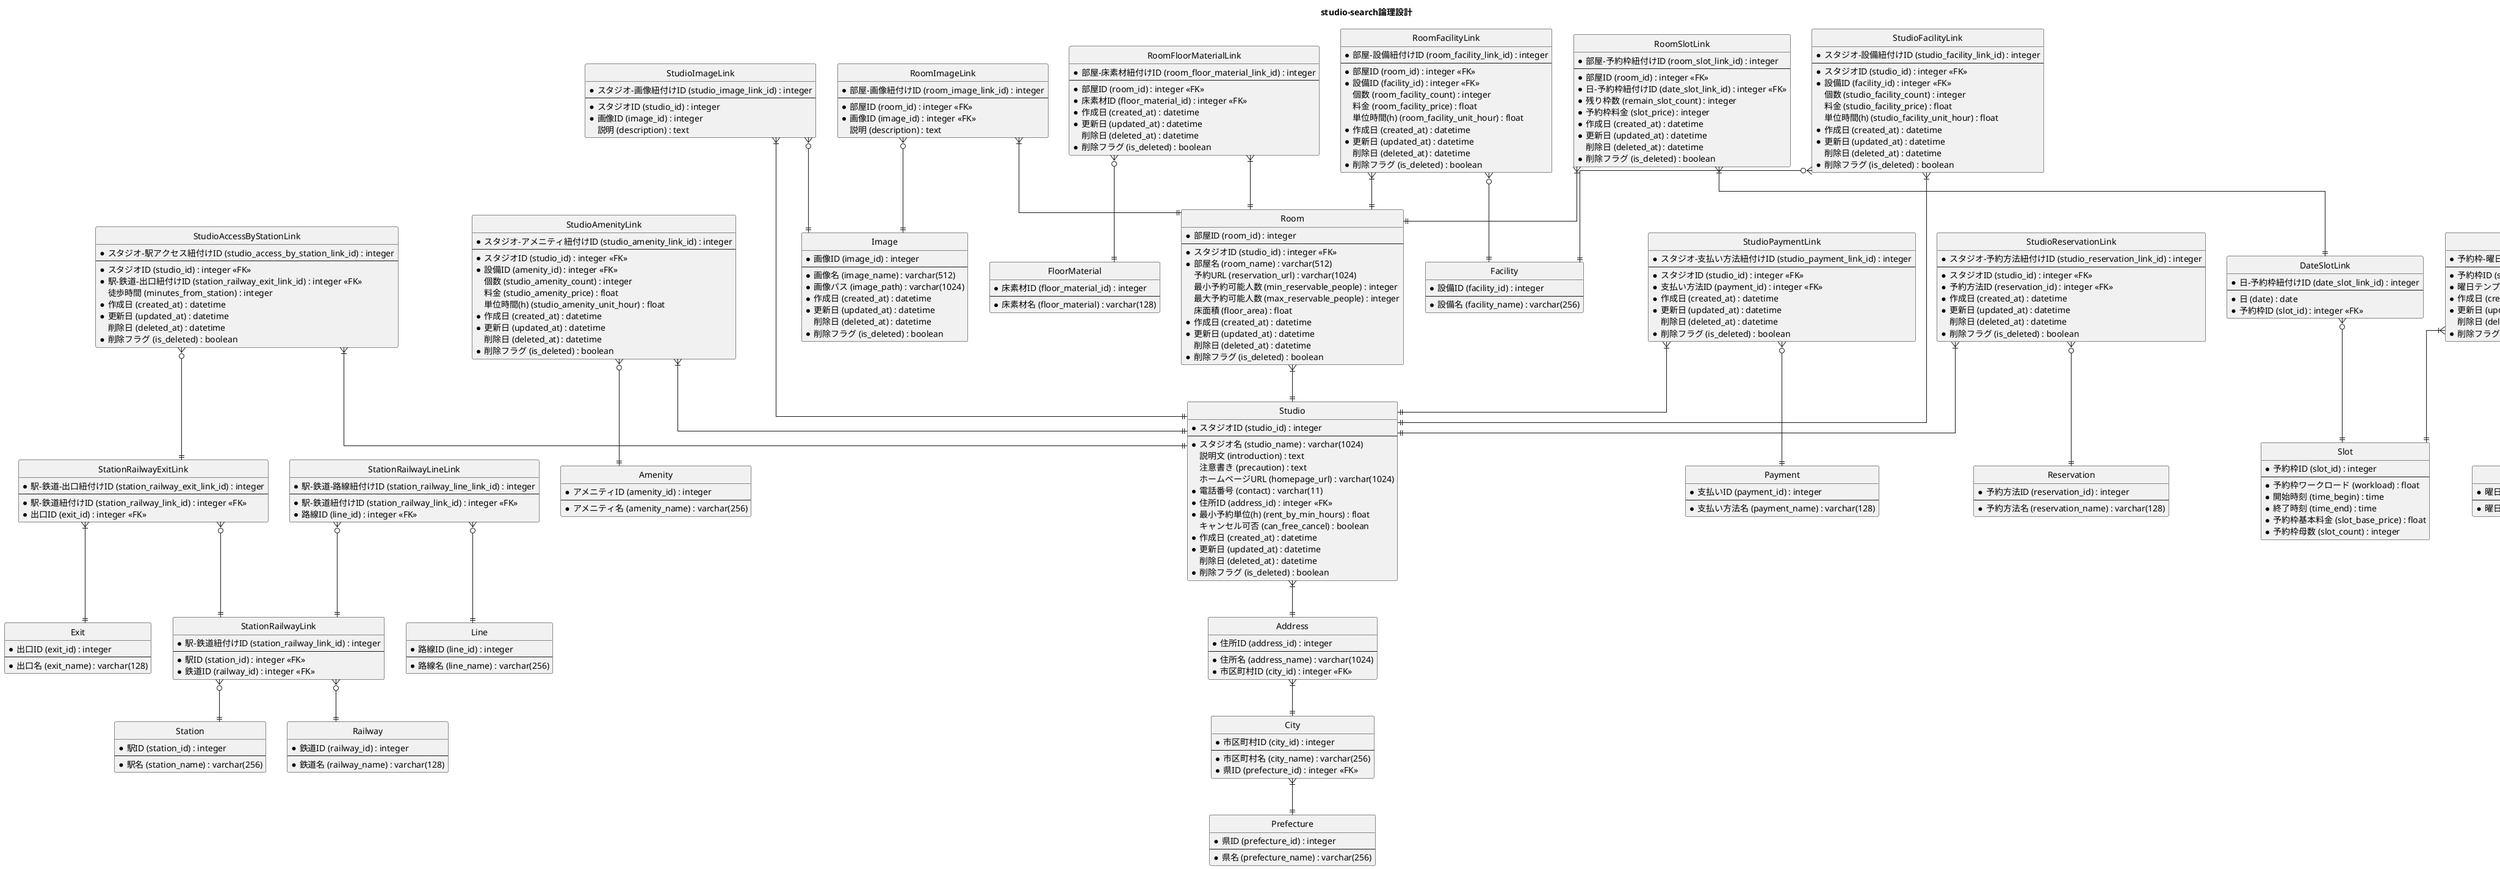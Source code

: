@startuml

' hide the spot
hide circle

' avoid problems with angled crows feet
skinparam linetype ortho

title studio-search論理設計

entity "Studio" as studio {
    * スタジオID (studio_id) : integer
    --
    * スタジオ名 (studio_name) : varchar(1024)
    説明文 (introduction) : text
    注意書き (precaution) : text
    ホームページURL (homepage_url) : varchar(1024)
    * 電話番号 (contact) : varchar(11)
    * 住所ID (address_id) : integer <<FK>>
    * 最小予約単位(h) (rent_by_min_hours) : float
    キャンセル可否 (can_free_cancel) : boolean
    * 作成日 (created_at) : datetime
    * 更新日 (updated_at) : datetime
    削除日 (deleted_at) : datetime
    * 削除フラグ (is_deleted) : boolean
}

entity "Address" as address {
    * 住所ID (address_id) : integer
    --
    * 住所名 (address_name) : varchar(1024)
    * 市区町村ID (city_id) : integer <<FK>>
}

entity "City" as city {
    * 市区町村ID (city_id) : integer
    --
    * 市区町村名 (city_name) : varchar(256)
    * 県ID (prefecture_id) : integer <<FK>>
}

entity "Prefecture" as prefecture {
    * 県ID (prefecture_id) : integer
    --
    * 県名 (prefecture_name) : varchar(256)
}

entity "StudioAccessByStationLink" as studio_access_by_station_link {
    * スタジオ-駅アクセス紐付けID (studio_access_by_station_link_id) : integer
    --
    * スタジオID (studio_id) : integer <<FK>>
    * 駅-鉄道-出口紐付けID (station_railway_exit_link_id) : integer <<FK>>
    徒歩時間 (minutes_from_station) : integer
    * 作成日 (created_at) : datetime
    * 更新日 (updated_at) : datetime
    削除日 (deleted_at) : datetime
    * 削除フラグ (is_deleted) : boolean
}

entity "StationRailwayExitLink" as station_railway_exit_link {
    * 駅-鉄道-出口紐付けID (station_railway_exit_link_id) : integer
    --
    * 駅-鉄道紐付けID (station_railway_link_id) : integer <<FK>>
    * 出口ID (exit_id) : integer <<FK>>
}

entity "StationRailwayLink" as station_railway_link {
    * 駅-鉄道紐付けID (station_railway_link_id) : integer
    --
    * 駅ID (station_id) : integer <<FK>>
    * 鉄道ID (railway_id) : integer <<FK>>
}

entity "Station" as station {
    * 駅ID (station_id) : integer
    --
    * 駅名 (station_name) : varchar(256)
}

entity "Exit" as exit {
    * 出口ID (exit_id) : integer
    --
    * 出口名 (exit_name) : varchar(128)
}

entity "Railway" as railway {
    * 鉄道ID (railway_id) : integer
    --
    * 鉄道名 (railway_name) : varchar(128)
}

entity "StationRailwayLineLink" as station_railway_line_link {
    * 駅-鉄道-路線紐付けID (station_railway_line_link_id) : integer
    --
    * 駅-鉄道紐付けID (station_railway_link_id) : integer <<FK>>
    * 路線ID (line_id) : integer <<FK>>
}

entity "Line" as line {
    * 路線ID (line_id) : integer
    --
    * 路線名 (line_name) : varchar(256)
}

entity "StudioImageLink" as studio_image_link {
    * スタジオ-画像紐付けID (studio_image_link_id) : integer
    --
    * スタジオID (studio_id) : integer
    * 画像ID (image_id) : integer
    説明 (description) : text
}

entity "Image" as image {
    * 画像ID (image_id) : integer
    --
    * 画像名 (image_name) : varchar(512)
    * 画像パス (image_path) : varchar(1024)
    * 作成日 (created_at) : datetime
    * 更新日 (updated_at) : datetime
    削除日 (deleted_at) : datetime
    * 削除フラグ (is_deleted) : boolean
}

entity "Room" as room {
    * 部屋ID (room_id) : integer
    --
    * スタジオID (studio_id) : integer <<FK>>
    * 部屋名 (room_name) : varchar(512)
    予約URL (reservation_url) : varchar(1024)
    最小予約可能人数 (min_reservable_people) : integer
    最大予約可能人数 (max_reservable_people) : integer
    床面積 (floor_area) : float
    * 作成日 (created_at) : datetime
    * 更新日 (updated_at) : datetime
    削除日 (deleted_at) : datetime
    * 削除フラグ (is_deleted) : boolean
}

entity "RoomImageLink" as room_image_link {
    * 部屋-画像紐付けID (room_image_link_id) : integer
    --
    * 部屋ID (room_id) : integer <<FK>>
    * 画像ID (image_id) : integer <<FK>>
    説明 (description) : text
}

entity "RoomSlotLink" as room_slot_link {
    * 部屋-予約枠紐付けID (room_slot_link_id) : integer
    --
    * 部屋ID (room_id) : integer <<FK>>
    * 日-予約枠紐付けID (date_slot_link_id) : integer <<FK>>
    * 残り枠数 (remain_slot_count) : integer
    * 予約枠料金 (slot_price) : integer
    * 作成日 (created_at) : datetime
    * 更新日 (updated_at) : datetime
    削除日 (deleted_at) : datetime
    * 削除フラグ (is_deleted) : boolean
}

entity "DateSlotLink" as date_slot_link {
    * 日-予約枠紐付けID (date_slot_link_id) : integer
    --
    * 日 (date) : date
    * 予約枠ID (slot_id) : integer <<FK>>
}

entity "Slot" as slot {
    * 予約枠ID (slot_id) : integer
    --
    * 予約枠ワークロード (workload) : float  /'ワークロードが1を超えて初めて予約可能に'/
    * 開始時刻 (time_begin) : time
    * 終了時刻 (time_end) : time
    * 予約枠基本料金 (slot_base_price) : float
    * 予約枠母数 (slot_count) : integer
}

entity "SlotDayTemplateLink" as slot_day_template_link {
    * 予約枠-曜日テンプレート紐付けID (slot_day_template_link_id) : integer
    --
    * 予約枠ID (slot_id) : integer
    * 曜日テンプレートID (day_template_id) : integer
    * 作成日 (created_at) : datetime
    * 更新日 (updated_at) : datetime
    削除日 (deleted_at) : datetime
    * 削除フラグ (is_deleted) : boolean
}

entity "DayTemplate" as day_template {
    * 曜日テンプレートID (day_template_id) : integer
    --
    * 曜日テンプレート名 (day_template_name) : varchar(128)
}

entity "RoomFacilityLink" as room_facility_link {
    * 部屋-設備紐付けID (room_facility_link_id) : integer
    --
    * 部屋ID (room_id) : integer <<FK>>
    * 設備ID (facility_id) : integer <<FK>>
    個数 (room_facility_count) : integer
    料金 (room_facility_price) : float
    単位時間(h) (room_facility_unit_hour) : float
    * 作成日 (created_at) : datetime
    * 更新日 (updated_at) : datetime
    削除日 (deleted_at) : datetime
    * 削除フラグ (is_deleted) : boolean
}

entity "RoomFloorMaterialLink" as room_floor_material_link {
    * 部屋-床素材紐付けID (room_floor_material_link_id) : integer
    --
    * 部屋ID (room_id) : integer <<FK>>
    * 床素材ID (floor_material_id) : integer <<FK>>
    * 作成日 (created_at) : datetime
    * 更新日 (updated_at) : datetime
    削除日 (deleted_at) : datetime
    * 削除フラグ (is_deleted) : boolean
}

entity "FloorMaterial" as floor_material {
    * 床素材ID (floor_material_id) : integer
    --
    * 床素材名 (floor_material) : varchar(128)
}

entity "StudioAmenityLink" as studio_amenity_link {
    * スタジオ-アメニティ紐付けID (studio_amenity_link_id) : integer
    --
    * スタジオID (studio_id) : integer <<FK>>
    * 設備ID (amenity_id) : integer <<FK>>
    個数 (studio_amenity_count) : integer
    料金 (studio_amenity_price) : float
    単位時間(h) (studio_amenity_unit_hour) : float  /'「単位時間」だけ借りると「料金」が発生'/
    * 作成日 (created_at) : datetime
    * 更新日 (updated_at) : datetime
    削除日 (deleted_at) : datetime
    * 削除フラグ (is_deleted) : boolean
}

entity "Amenity" as amenity {
    * アメニティID (amenity_id) : integer
    --
    * アメニティ名 (amenity_name) : varchar(256)
}

entity "StudioFacilityLink" as studio_facility_link {
    * スタジオ-設備紐付けID (studio_facility_link_id) : integer
    --
    * スタジオID (studio_id) : integer <<FK>>
    * 設備ID (facility_id) : integer <<FK>>
    個数 (studio_facility_count) : integer
    料金 (studio_facility_price) : float
    単位時間(h) (studio_facility_unit_hour) : float  /'「単位時間」だけ借りると「料金」が発生'/
    * 作成日 (created_at) : datetime
    * 更新日 (updated_at) : datetime
    削除日 (deleted_at) : datetime
    * 削除フラグ (is_deleted) : boolean
}

entity "Facility" as facility {
    * 設備ID (facility_id) : integer
    --
    * 設備名 (facility_name) : varchar(256)
}

entity "StudioPaymentLink" as studio_payment_link {
    * スタジオ-支払い方法紐付けID (studio_payment_link_id) : integer
    --
    * スタジオID (studio_id) : integer <<FK>>
    * 支払い方法ID (payment_id) : integer <<FK>>
    * 作成日 (created_at) : datetime
    * 更新日 (updated_at) : datetime
    削除日 (deleted_at) : datetime
    * 削除フラグ (is_deleted) : boolean
}

entity "Payment" as payment {
    * 支払いID (payment_id) : integer
    --
    * 支払い方法名 (payment_name) : varchar(128)
}

entity "StudioReservationLink" as studio_reservation_link {
    * スタジオ-予約方法紐付けID (studio_reservation_link_id) : integer
    --
    * スタジオID (studio_id) : integer <<FK>>
    * 予約方法ID (reservation_id) : integer <<FK>>
    * 作成日 (created_at) : datetime
    * 更新日 (updated_at) : datetime
    削除日 (deleted_at) : datetime
    * 削除フラグ (is_deleted) : boolean
}

entity "Reservation" as reservation {
    * 予約方法ID (reservation_id) : integer
    --
    * 予約方法名 (reservation_name) : varchar(128)
}

studio }|--|| address
address }|--|| city
city }|--|| prefecture
studio_access_by_station_link }|--|| studio
studio_access_by_station_link }o--|| station_railway_exit_link
station_railway_exit_link }o--|| station_railway_link
station_railway_exit_link }|--|| exit
station_railway_link }o--|| station
station_railway_link }o--|| railway
station_railway_line_link }o--|| station_railway_link
station_railway_line_link }o--|| line
studio_image_link }|--|| studio
studio_image_link }o--|| image
room }|--|| studio
room_image_link }|--|| room
room_image_link }o--|| image
room_floor_material_link }|--|| room
room_floor_material_link }o--|| floor_material
room_slot_link }|--|| room
room_slot_link }|--|| date_slot_link
date_slot_link }o--|| slot
slot_day_template_link }|--|| slot
slot_day_template_link }o--|| day_template
room_facility_link }|--|| room
room_facility_link }o--|| facility
studio_amenity_link }|--|| studio
studio_amenity_link }o--|| amenity
studio_facility_link }|--|| studio
studio_facility_link }o--|| facility
studio_payment_link }|--|| studio
studio_payment_link }o--|| payment
studio_reservation_link }|--|| studio
studio_reservation_link }o--|| reservation



@enduml
